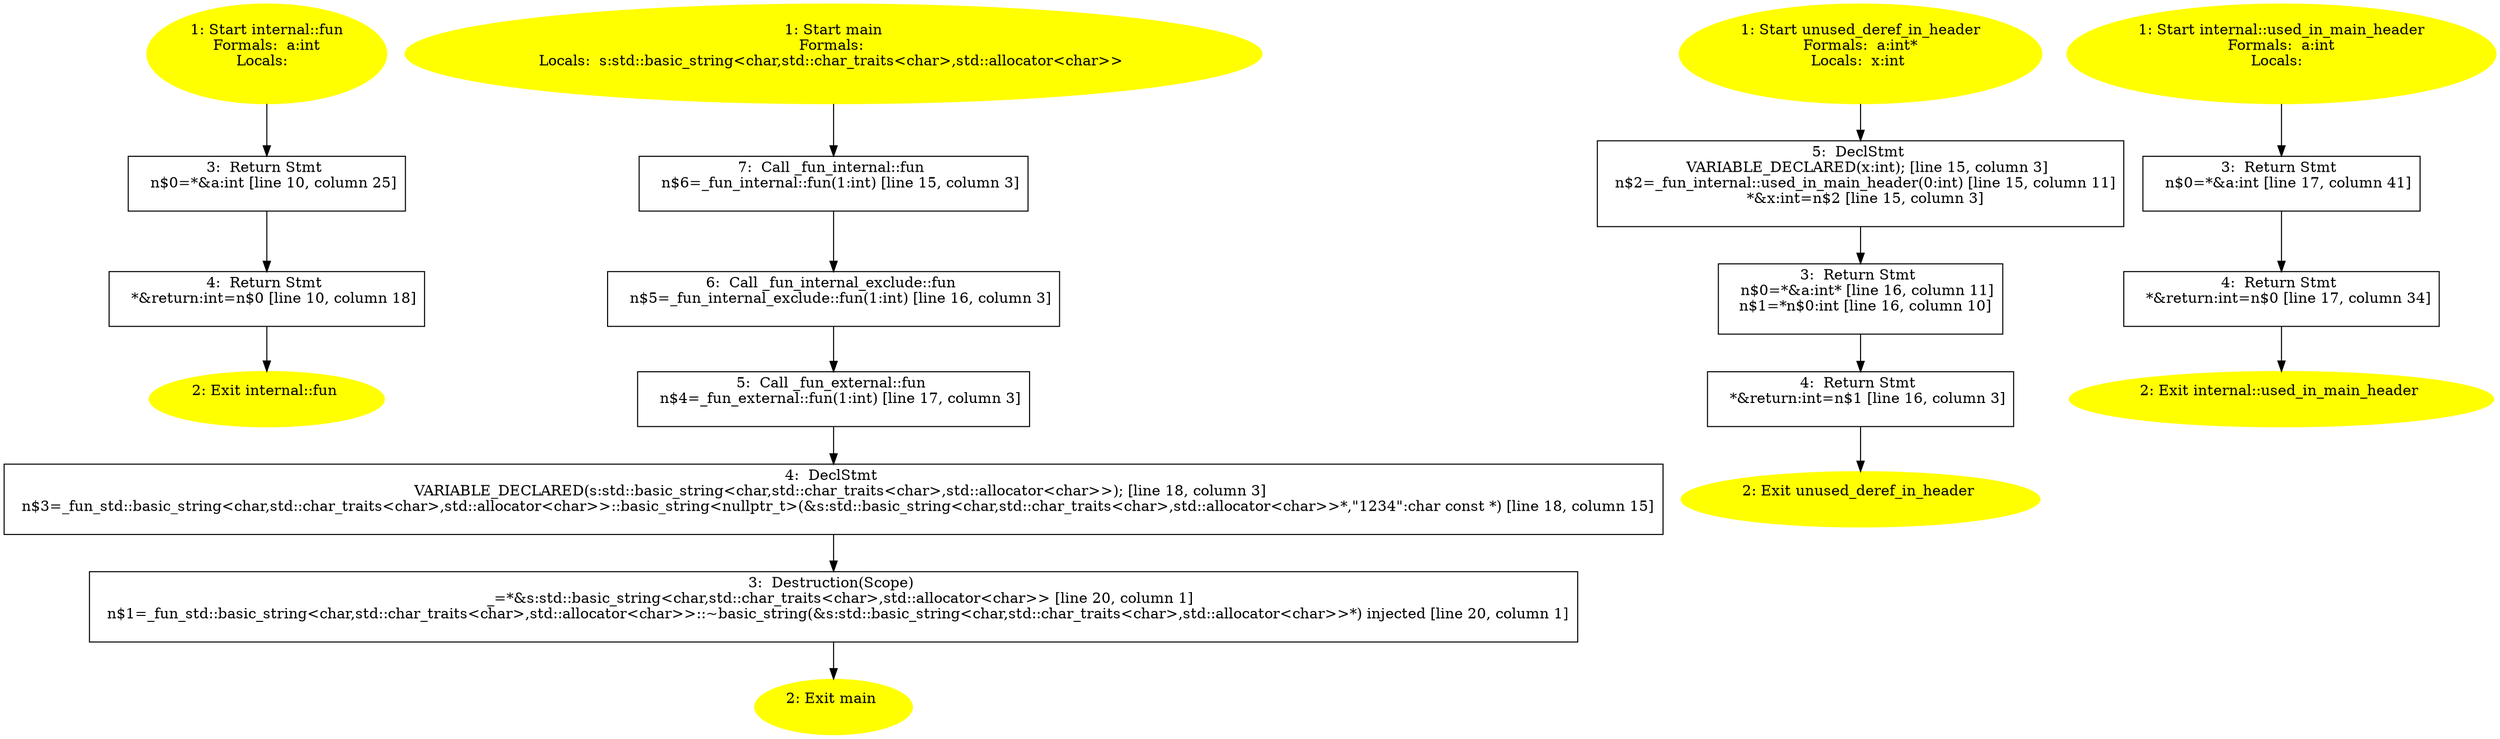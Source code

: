 /* @generated */
digraph cfg {
"fun#internal#3922054098004616643.55c3f2ad552457f8_1" [label="1: Start internal::fun\nFormals:  a:int\nLocals:  \n  " color=yellow style=filled]
	

	 "fun#internal#3922054098004616643.55c3f2ad552457f8_1" -> "fun#internal#3922054098004616643.55c3f2ad552457f8_3" ;
"fun#internal#3922054098004616643.55c3f2ad552457f8_2" [label="2: Exit internal::fun \n  " color=yellow style=filled]
	

"fun#internal#3922054098004616643.55c3f2ad552457f8_3" [label="3:  Return Stmt \n   n$0=*&a:int [line 10, column 25]\n " shape="box"]
	

	 "fun#internal#3922054098004616643.55c3f2ad552457f8_3" -> "fun#internal#3922054098004616643.55c3f2ad552457f8_4" ;
"fun#internal#3922054098004616643.55c3f2ad552457f8_4" [label="4:  Return Stmt \n   *&return:int=n$0 [line 10, column 18]\n " shape="box"]
	

	 "fun#internal#3922054098004616643.55c3f2ad552457f8_4" -> "fun#internal#3922054098004616643.55c3f2ad552457f8_2" ;
"main.fad58de7366495db_1" [label="1: Start main\nFormals: \nLocals:  s:std::basic_string<char,std::char_traits<char>,std::allocator<char>> \n  " color=yellow style=filled]
	

	 "main.fad58de7366495db_1" -> "main.fad58de7366495db_7" ;
"main.fad58de7366495db_2" [label="2: Exit main \n  " color=yellow style=filled]
	

"main.fad58de7366495db_3" [label="3:  Destruction(Scope) \n   _=*&s:std::basic_string<char,std::char_traits<char>,std::allocator<char>> [line 20, column 1]\n  n$1=_fun_std::basic_string<char,std::char_traits<char>,std::allocator<char>>::~basic_string(&s:std::basic_string<char,std::char_traits<char>,std::allocator<char>>*) injected [line 20, column 1]\n " shape="box"]
	

	 "main.fad58de7366495db_3" -> "main.fad58de7366495db_2" ;
"main.fad58de7366495db_4" [label="4:  DeclStmt \n   VARIABLE_DECLARED(s:std::basic_string<char,std::char_traits<char>,std::allocator<char>>); [line 18, column 3]\n  n$3=_fun_std::basic_string<char,std::char_traits<char>,std::allocator<char>>::basic_string<nullptr_t>(&s:std::basic_string<char,std::char_traits<char>,std::allocator<char>>*,\"1234\":char const *) [line 18, column 15]\n " shape="box"]
	

	 "main.fad58de7366495db_4" -> "main.fad58de7366495db_3" ;
"main.fad58de7366495db_5" [label="5:  Call _fun_external::fun \n   n$4=_fun_external::fun(1:int) [line 17, column 3]\n " shape="box"]
	

	 "main.fad58de7366495db_5" -> "main.fad58de7366495db_4" ;
"main.fad58de7366495db_6" [label="6:  Call _fun_internal_exclude::fun \n   n$5=_fun_internal_exclude::fun(1:int) [line 16, column 3]\n " shape="box"]
	

	 "main.fad58de7366495db_6" -> "main.fad58de7366495db_5" ;
"main.fad58de7366495db_7" [label="7:  Call _fun_internal::fun \n   n$6=_fun_internal::fun(1:int) [line 15, column 3]\n " shape="box"]
	

	 "main.fad58de7366495db_7" -> "main.fad58de7366495db_6" ;
"unused_deref_in_header#1526060322.ec2f844a26989dc3_1" [label="1: Start unused_deref_in_header\nFormals:  a:int*\nLocals:  x:int \n  " color=yellow style=filled]
	

	 "unused_deref_in_header#1526060322.ec2f844a26989dc3_1" -> "unused_deref_in_header#1526060322.ec2f844a26989dc3_5" ;
"unused_deref_in_header#1526060322.ec2f844a26989dc3_2" [label="2: Exit unused_deref_in_header \n  " color=yellow style=filled]
	

"unused_deref_in_header#1526060322.ec2f844a26989dc3_3" [label="3:  Return Stmt \n   n$0=*&a:int* [line 16, column 11]\n  n$1=*n$0:int [line 16, column 10]\n " shape="box"]
	

	 "unused_deref_in_header#1526060322.ec2f844a26989dc3_3" -> "unused_deref_in_header#1526060322.ec2f844a26989dc3_4" ;
"unused_deref_in_header#1526060322.ec2f844a26989dc3_4" [label="4:  Return Stmt \n   *&return:int=n$1 [line 16, column 3]\n " shape="box"]
	

	 "unused_deref_in_header#1526060322.ec2f844a26989dc3_4" -> "unused_deref_in_header#1526060322.ec2f844a26989dc3_2" ;
"unused_deref_in_header#1526060322.ec2f844a26989dc3_5" [label="5:  DeclStmt \n   VARIABLE_DECLARED(x:int); [line 15, column 3]\n  n$2=_fun_internal::used_in_main_header(0:int) [line 15, column 11]\n  *&x:int=n$2 [line 15, column 3]\n " shape="box"]
	

	 "unused_deref_in_header#1526060322.ec2f844a26989dc3_5" -> "unused_deref_in_header#1526060322.ec2f844a26989dc3_3" ;
"used_in_main_header#internal#1669.43e60de71a2b141c_1" [label="1: Start internal::used_in_main_header\nFormals:  a:int\nLocals:  \n  " color=yellow style=filled]
	

	 "used_in_main_header#internal#1669.43e60de71a2b141c_1" -> "used_in_main_header#internal#1669.43e60de71a2b141c_3" ;
"used_in_main_header#internal#1669.43e60de71a2b141c_2" [label="2: Exit internal::used_in_main_header \n  " color=yellow style=filled]
	

"used_in_main_header#internal#1669.43e60de71a2b141c_3" [label="3:  Return Stmt \n   n$0=*&a:int [line 17, column 41]\n " shape="box"]
	

	 "used_in_main_header#internal#1669.43e60de71a2b141c_3" -> "used_in_main_header#internal#1669.43e60de71a2b141c_4" ;
"used_in_main_header#internal#1669.43e60de71a2b141c_4" [label="4:  Return Stmt \n   *&return:int=n$0 [line 17, column 34]\n " shape="box"]
	

	 "used_in_main_header#internal#1669.43e60de71a2b141c_4" -> "used_in_main_header#internal#1669.43e60de71a2b141c_2" ;
}
